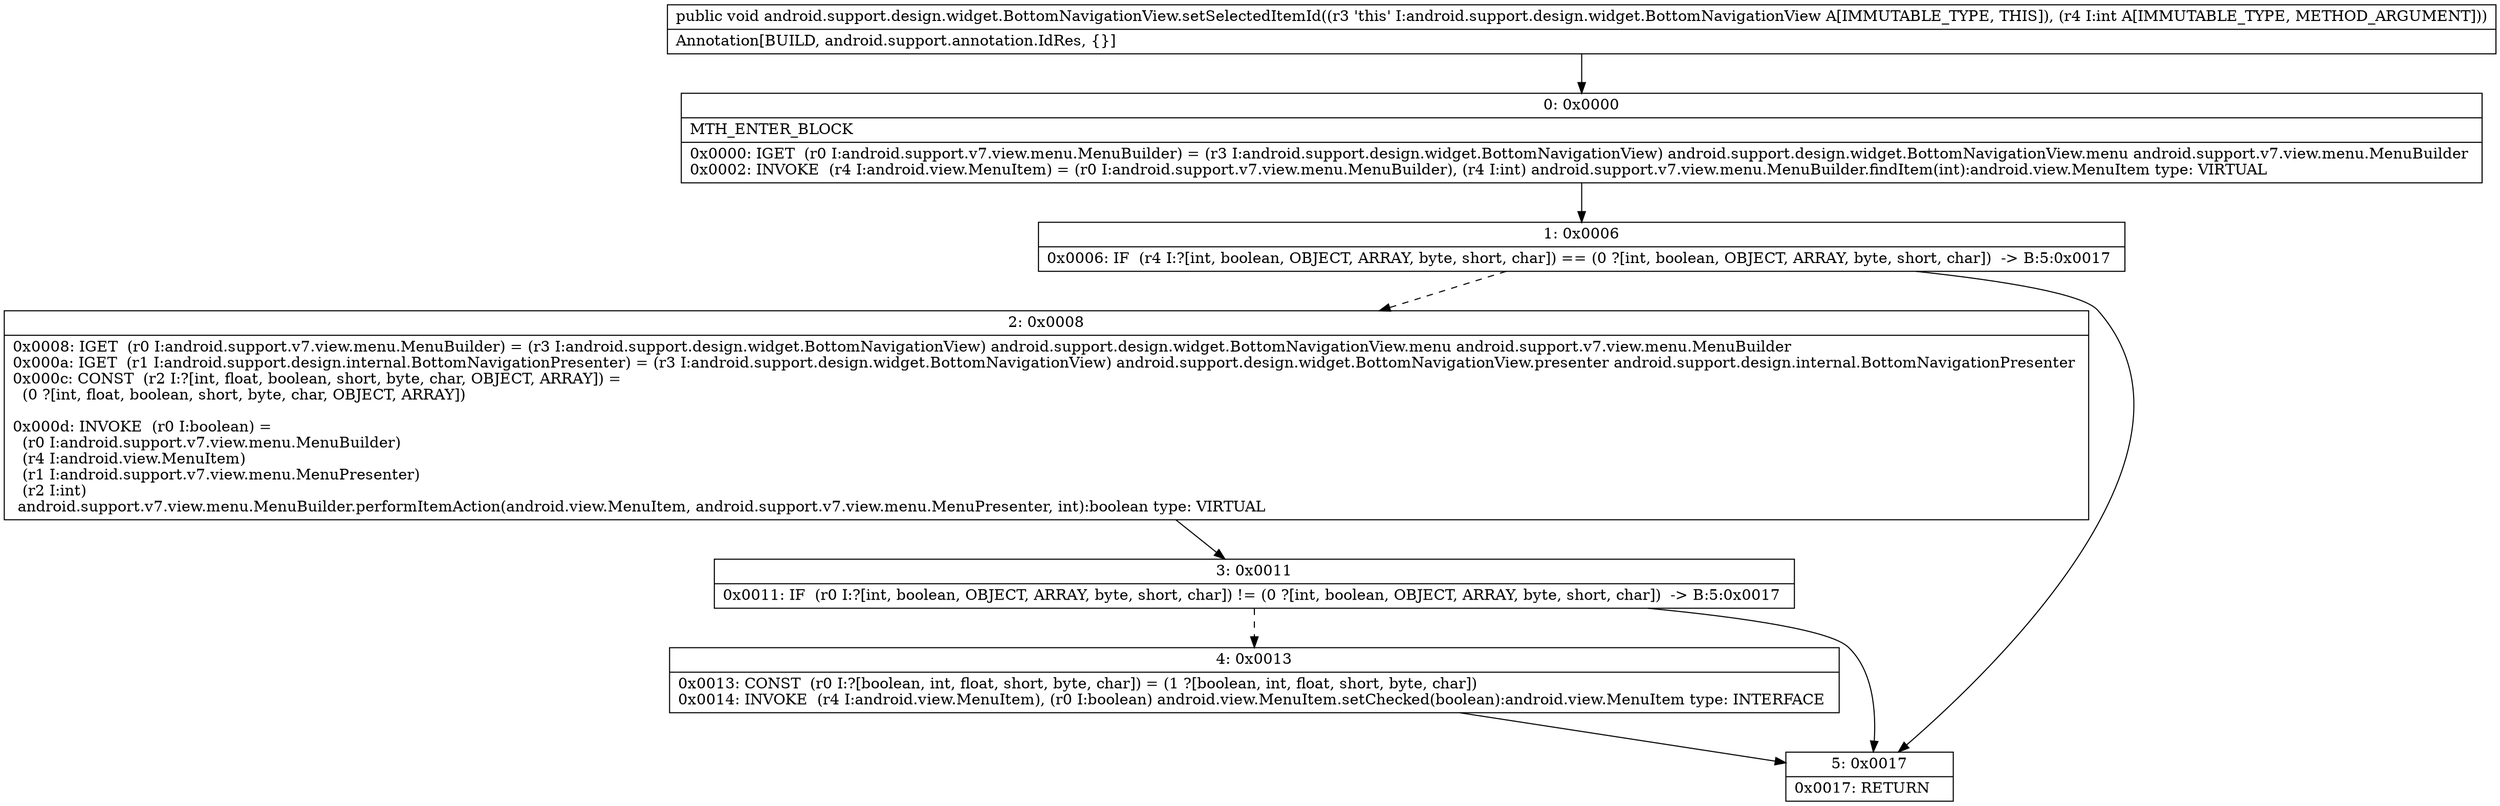 digraph "CFG forandroid.support.design.widget.BottomNavigationView.setSelectedItemId(I)V" {
Node_0 [shape=record,label="{0\:\ 0x0000|MTH_ENTER_BLOCK\l|0x0000: IGET  (r0 I:android.support.v7.view.menu.MenuBuilder) = (r3 I:android.support.design.widget.BottomNavigationView) android.support.design.widget.BottomNavigationView.menu android.support.v7.view.menu.MenuBuilder \l0x0002: INVOKE  (r4 I:android.view.MenuItem) = (r0 I:android.support.v7.view.menu.MenuBuilder), (r4 I:int) android.support.v7.view.menu.MenuBuilder.findItem(int):android.view.MenuItem type: VIRTUAL \l}"];
Node_1 [shape=record,label="{1\:\ 0x0006|0x0006: IF  (r4 I:?[int, boolean, OBJECT, ARRAY, byte, short, char]) == (0 ?[int, boolean, OBJECT, ARRAY, byte, short, char])  \-\> B:5:0x0017 \l}"];
Node_2 [shape=record,label="{2\:\ 0x0008|0x0008: IGET  (r0 I:android.support.v7.view.menu.MenuBuilder) = (r3 I:android.support.design.widget.BottomNavigationView) android.support.design.widget.BottomNavigationView.menu android.support.v7.view.menu.MenuBuilder \l0x000a: IGET  (r1 I:android.support.design.internal.BottomNavigationPresenter) = (r3 I:android.support.design.widget.BottomNavigationView) android.support.design.widget.BottomNavigationView.presenter android.support.design.internal.BottomNavigationPresenter \l0x000c: CONST  (r2 I:?[int, float, boolean, short, byte, char, OBJECT, ARRAY]) = \l  (0 ?[int, float, boolean, short, byte, char, OBJECT, ARRAY])\l \l0x000d: INVOKE  (r0 I:boolean) = \l  (r0 I:android.support.v7.view.menu.MenuBuilder)\l  (r4 I:android.view.MenuItem)\l  (r1 I:android.support.v7.view.menu.MenuPresenter)\l  (r2 I:int)\l android.support.v7.view.menu.MenuBuilder.performItemAction(android.view.MenuItem, android.support.v7.view.menu.MenuPresenter, int):boolean type: VIRTUAL \l}"];
Node_3 [shape=record,label="{3\:\ 0x0011|0x0011: IF  (r0 I:?[int, boolean, OBJECT, ARRAY, byte, short, char]) != (0 ?[int, boolean, OBJECT, ARRAY, byte, short, char])  \-\> B:5:0x0017 \l}"];
Node_4 [shape=record,label="{4\:\ 0x0013|0x0013: CONST  (r0 I:?[boolean, int, float, short, byte, char]) = (1 ?[boolean, int, float, short, byte, char]) \l0x0014: INVOKE  (r4 I:android.view.MenuItem), (r0 I:boolean) android.view.MenuItem.setChecked(boolean):android.view.MenuItem type: INTERFACE \l}"];
Node_5 [shape=record,label="{5\:\ 0x0017|0x0017: RETURN   \l}"];
MethodNode[shape=record,label="{public void android.support.design.widget.BottomNavigationView.setSelectedItemId((r3 'this' I:android.support.design.widget.BottomNavigationView A[IMMUTABLE_TYPE, THIS]), (r4 I:int A[IMMUTABLE_TYPE, METHOD_ARGUMENT]))  | Annotation[BUILD, android.support.annotation.IdRes, \{\}]\l}"];
MethodNode -> Node_0;
Node_0 -> Node_1;
Node_1 -> Node_2[style=dashed];
Node_1 -> Node_5;
Node_2 -> Node_3;
Node_3 -> Node_4[style=dashed];
Node_3 -> Node_5;
Node_4 -> Node_5;
}


